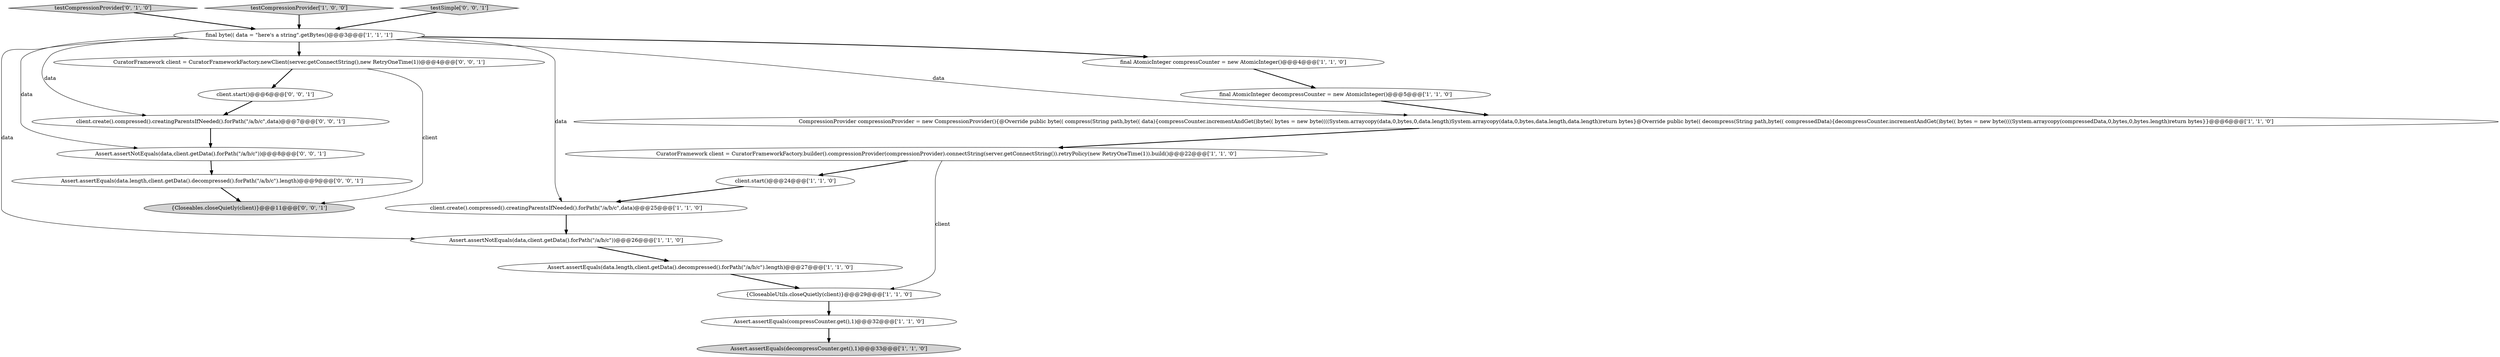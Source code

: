 digraph {
19 [style = filled, label = "client.create().compressed().creatingParentsIfNeeded().forPath(\"/a/b/c\",data)@@@7@@@['0', '0', '1']", fillcolor = white, shape = ellipse image = "AAA0AAABBB3BBB"];
3 [style = filled, label = "CuratorFramework client = CuratorFrameworkFactory.builder().compressionProvider(compressionProvider).connectString(server.getConnectString()).retryPolicy(new RetryOneTime(1)).build()@@@22@@@['1', '1', '0']", fillcolor = white, shape = ellipse image = "AAA0AAABBB1BBB"];
0 [style = filled, label = "client.start()@@@24@@@['1', '1', '0']", fillcolor = white, shape = ellipse image = "AAA0AAABBB1BBB"];
20 [style = filled, label = "{Closeables.closeQuietly(client)}@@@11@@@['0', '0', '1']", fillcolor = lightgray, shape = ellipse image = "AAA0AAABBB3BBB"];
12 [style = filled, label = "CompressionProvider compressionProvider = new CompressionProvider(){@Override public byte(( compress(String path,byte(( data){compressCounter.incrementAndGet()byte(( bytes = new byte((((System.arraycopy(data,0,bytes,0,data.length)System.arraycopy(data,0,bytes,data.length,data.length)return bytes}@Override public byte(( decompress(String path,byte(( compressedData){decompressCounter.incrementAndGet()byte(( bytes = new byte((((System.arraycopy(compressedData,0,bytes,0,bytes.length)return bytes}}@@@6@@@['1', '1', '0']", fillcolor = white, shape = ellipse image = "AAA0AAABBB1BBB"];
11 [style = filled, label = "final AtomicInteger decompressCounter = new AtomicInteger()@@@5@@@['1', '1', '0']", fillcolor = white, shape = ellipse image = "AAA0AAABBB1BBB"];
16 [style = filled, label = "Assert.assertNotEquals(data,client.getData().forPath(\"/a/b/c\"))@@@8@@@['0', '0', '1']", fillcolor = white, shape = ellipse image = "AAA0AAABBB3BBB"];
6 [style = filled, label = "Assert.assertNotEquals(data,client.getData().forPath(\"/a/b/c\"))@@@26@@@['1', '1', '0']", fillcolor = white, shape = ellipse image = "AAA0AAABBB1BBB"];
5 [style = filled, label = "final byte(( data = \"here's a string\".getBytes()@@@3@@@['1', '1', '1']", fillcolor = white, shape = ellipse image = "AAA0AAABBB1BBB"];
7 [style = filled, label = "Assert.assertEquals(data.length,client.getData().decompressed().forPath(\"/a/b/c\").length)@@@27@@@['1', '1', '0']", fillcolor = white, shape = ellipse image = "AAA0AAABBB1BBB"];
9 [style = filled, label = "Assert.assertEquals(decompressCounter.get(),1)@@@33@@@['1', '1', '0']", fillcolor = lightgray, shape = ellipse image = "AAA0AAABBB1BBB"];
13 [style = filled, label = "testCompressionProvider['0', '1', '0']", fillcolor = lightgray, shape = diamond image = "AAA0AAABBB2BBB"];
15 [style = filled, label = "Assert.assertEquals(data.length,client.getData().decompressed().forPath(\"/a/b/c\").length)@@@9@@@['0', '0', '1']", fillcolor = white, shape = ellipse image = "AAA0AAABBB3BBB"];
8 [style = filled, label = "{CloseableUtils.closeQuietly(client)}@@@29@@@['1', '1', '0']", fillcolor = white, shape = ellipse image = "AAA0AAABBB1BBB"];
1 [style = filled, label = "testCompressionProvider['1', '0', '0']", fillcolor = lightgray, shape = diamond image = "AAA0AAABBB1BBB"];
14 [style = filled, label = "CuratorFramework client = CuratorFrameworkFactory.newClient(server.getConnectString(),new RetryOneTime(1))@@@4@@@['0', '0', '1']", fillcolor = white, shape = ellipse image = "AAA0AAABBB3BBB"];
2 [style = filled, label = "client.create().compressed().creatingParentsIfNeeded().forPath(\"/a/b/c\",data)@@@25@@@['1', '1', '0']", fillcolor = white, shape = ellipse image = "AAA0AAABBB1BBB"];
18 [style = filled, label = "client.start()@@@6@@@['0', '0', '1']", fillcolor = white, shape = ellipse image = "AAA0AAABBB3BBB"];
4 [style = filled, label = "Assert.assertEquals(compressCounter.get(),1)@@@32@@@['1', '1', '0']", fillcolor = white, shape = ellipse image = "AAA0AAABBB1BBB"];
17 [style = filled, label = "testSimple['0', '0', '1']", fillcolor = lightgray, shape = diamond image = "AAA0AAABBB3BBB"];
10 [style = filled, label = "final AtomicInteger compressCounter = new AtomicInteger()@@@4@@@['1', '1', '0']", fillcolor = white, shape = ellipse image = "AAA0AAABBB1BBB"];
1->5 [style = bold, label=""];
4->9 [style = bold, label=""];
5->10 [style = bold, label=""];
16->15 [style = bold, label=""];
5->6 [style = solid, label="data"];
17->5 [style = bold, label=""];
2->6 [style = bold, label=""];
0->2 [style = bold, label=""];
18->19 [style = bold, label=""];
11->12 [style = bold, label=""];
5->14 [style = bold, label=""];
3->8 [style = solid, label="client"];
7->8 [style = bold, label=""];
14->20 [style = solid, label="client"];
5->2 [style = solid, label="data"];
3->0 [style = bold, label=""];
5->12 [style = solid, label="data"];
19->16 [style = bold, label=""];
5->16 [style = solid, label="data"];
15->20 [style = bold, label=""];
5->19 [style = solid, label="data"];
13->5 [style = bold, label=""];
14->18 [style = bold, label=""];
12->3 [style = bold, label=""];
8->4 [style = bold, label=""];
6->7 [style = bold, label=""];
10->11 [style = bold, label=""];
}

